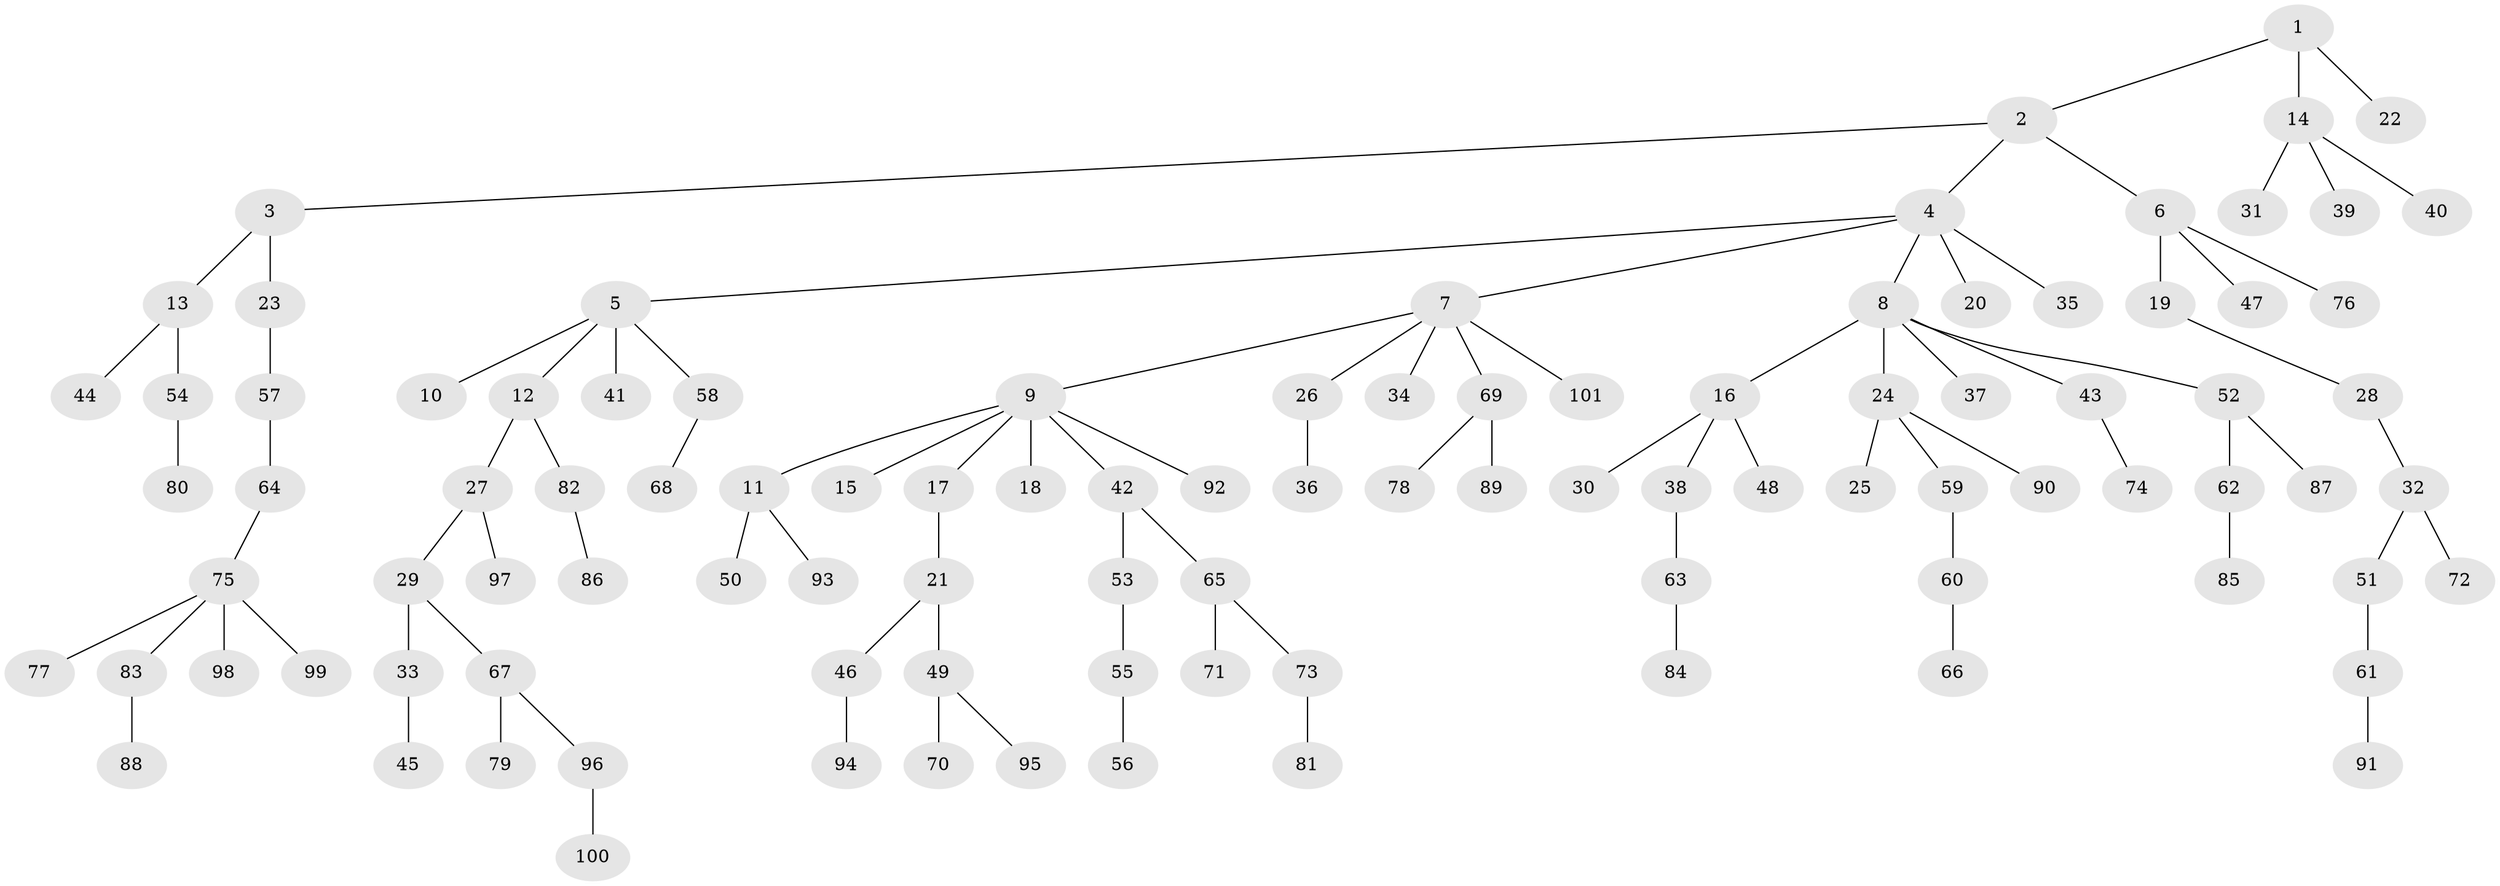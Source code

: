 // coarse degree distribution, {4: 0.06, 3: 0.1, 6: 0.02, 8: 0.04, 2: 0.2, 1: 0.58}
// Generated by graph-tools (version 1.1) at 2025/19/03/04/25 18:19:17]
// undirected, 101 vertices, 100 edges
graph export_dot {
graph [start="1"]
  node [color=gray90,style=filled];
  1;
  2;
  3;
  4;
  5;
  6;
  7;
  8;
  9;
  10;
  11;
  12;
  13;
  14;
  15;
  16;
  17;
  18;
  19;
  20;
  21;
  22;
  23;
  24;
  25;
  26;
  27;
  28;
  29;
  30;
  31;
  32;
  33;
  34;
  35;
  36;
  37;
  38;
  39;
  40;
  41;
  42;
  43;
  44;
  45;
  46;
  47;
  48;
  49;
  50;
  51;
  52;
  53;
  54;
  55;
  56;
  57;
  58;
  59;
  60;
  61;
  62;
  63;
  64;
  65;
  66;
  67;
  68;
  69;
  70;
  71;
  72;
  73;
  74;
  75;
  76;
  77;
  78;
  79;
  80;
  81;
  82;
  83;
  84;
  85;
  86;
  87;
  88;
  89;
  90;
  91;
  92;
  93;
  94;
  95;
  96;
  97;
  98;
  99;
  100;
  101;
  1 -- 2;
  1 -- 14;
  1 -- 22;
  2 -- 3;
  2 -- 4;
  2 -- 6;
  3 -- 13;
  3 -- 23;
  4 -- 5;
  4 -- 7;
  4 -- 8;
  4 -- 20;
  4 -- 35;
  5 -- 10;
  5 -- 12;
  5 -- 41;
  5 -- 58;
  6 -- 19;
  6 -- 47;
  6 -- 76;
  7 -- 9;
  7 -- 26;
  7 -- 34;
  7 -- 69;
  7 -- 101;
  8 -- 16;
  8 -- 24;
  8 -- 37;
  8 -- 43;
  8 -- 52;
  9 -- 11;
  9 -- 15;
  9 -- 17;
  9 -- 18;
  9 -- 42;
  9 -- 92;
  11 -- 50;
  11 -- 93;
  12 -- 27;
  12 -- 82;
  13 -- 44;
  13 -- 54;
  14 -- 31;
  14 -- 39;
  14 -- 40;
  16 -- 30;
  16 -- 38;
  16 -- 48;
  17 -- 21;
  19 -- 28;
  21 -- 46;
  21 -- 49;
  23 -- 57;
  24 -- 25;
  24 -- 59;
  24 -- 90;
  26 -- 36;
  27 -- 29;
  27 -- 97;
  28 -- 32;
  29 -- 33;
  29 -- 67;
  32 -- 51;
  32 -- 72;
  33 -- 45;
  38 -- 63;
  42 -- 53;
  42 -- 65;
  43 -- 74;
  46 -- 94;
  49 -- 70;
  49 -- 95;
  51 -- 61;
  52 -- 62;
  52 -- 87;
  53 -- 55;
  54 -- 80;
  55 -- 56;
  57 -- 64;
  58 -- 68;
  59 -- 60;
  60 -- 66;
  61 -- 91;
  62 -- 85;
  63 -- 84;
  64 -- 75;
  65 -- 71;
  65 -- 73;
  67 -- 79;
  67 -- 96;
  69 -- 78;
  69 -- 89;
  73 -- 81;
  75 -- 77;
  75 -- 83;
  75 -- 98;
  75 -- 99;
  82 -- 86;
  83 -- 88;
  96 -- 100;
}
